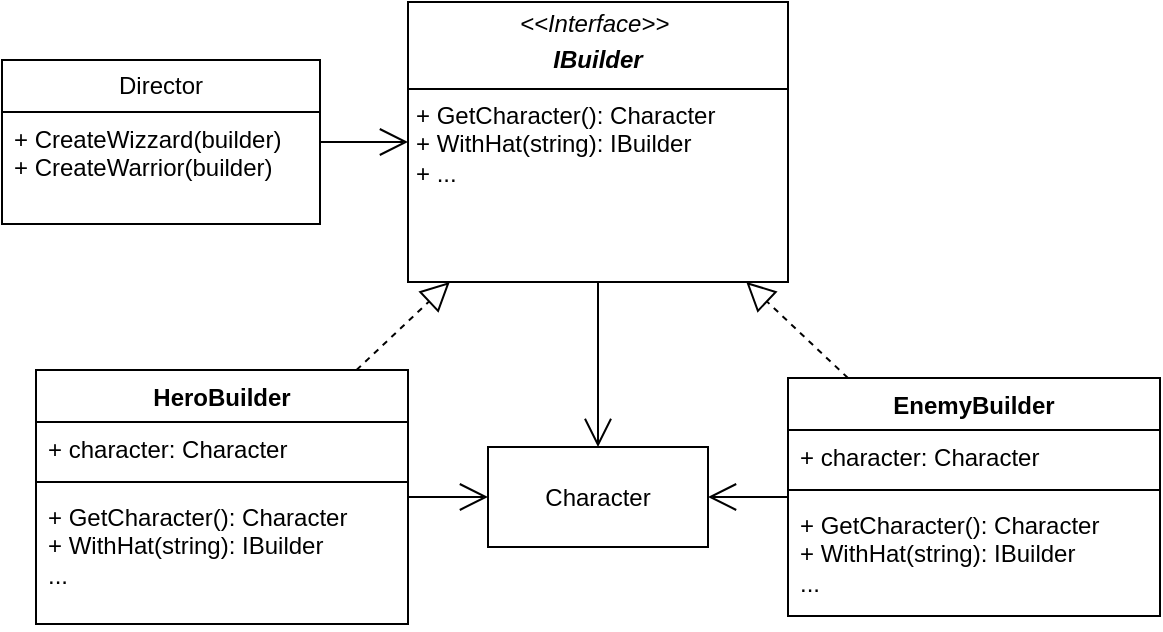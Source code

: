 <mxfile version="26.0.16">
  <diagram name="Сторінка-1" id="KAFWlHNbG4ezzqS_Tm6q">
    <mxGraphModel dx="915" dy="683" grid="0" gridSize="10" guides="1" tooltips="1" connect="1" arrows="1" fold="1" page="1" pageScale="1" pageWidth="1169" pageHeight="827" math="0" shadow="0">
      <root>
        <mxCell id="0" />
        <mxCell id="1" parent="0" />
        <mxCell id="Kc0o7BZu2yBqZyiRn3Rh-2" value="&lt;p style=&quot;margin:0px;margin-top:4px;text-align:center;&quot;&gt;&lt;i&gt;&amp;lt;&amp;lt;Interface&amp;gt;&amp;gt;&lt;b&gt;&amp;nbsp;&lt;/b&gt;&lt;/i&gt;&lt;/p&gt;&lt;p style=&quot;margin:0px;margin-top:4px;text-align:center;&quot;&gt;&lt;i&gt;&lt;b&gt;IBuilder&lt;/b&gt;&lt;/i&gt;&lt;/p&gt;&lt;hr size=&quot;1&quot; style=&quot;border-style:solid;&quot;&gt;&lt;p style=&quot;margin:0px;margin-left:4px;&quot;&gt;+ GetCharacter(): Character&lt;br&gt;+ WithHat(string): IBuilder&lt;/p&gt;&lt;p style=&quot;margin:0px;margin-left:4px;&quot;&gt;+ ...&lt;/p&gt;" style="verticalAlign=top;align=left;overflow=fill;html=1;whiteSpace=wrap;" vertex="1" parent="1">
          <mxGeometry x="616" y="279" width="190" height="140" as="geometry" />
        </mxCell>
        <mxCell id="Kc0o7BZu2yBqZyiRn3Rh-3" value="HeroBuilder" style="swimlane;fontStyle=1;align=center;verticalAlign=top;childLayout=stackLayout;horizontal=1;startSize=26;horizontalStack=0;resizeParent=1;resizeParentMax=0;resizeLast=0;collapsible=1;marginBottom=0;whiteSpace=wrap;html=1;" vertex="1" parent="1">
          <mxGeometry x="430" y="463" width="186" height="127" as="geometry">
            <mxRectangle x="224" y="585" width="101" height="26" as="alternateBounds" />
          </mxGeometry>
        </mxCell>
        <mxCell id="Kc0o7BZu2yBqZyiRn3Rh-4" value="+ character: Character" style="text;strokeColor=none;fillColor=none;align=left;verticalAlign=top;spacingLeft=4;spacingRight=4;overflow=hidden;rotatable=0;points=[[0,0.5],[1,0.5]];portConstraint=eastwest;whiteSpace=wrap;html=1;" vertex="1" parent="Kc0o7BZu2yBqZyiRn3Rh-3">
          <mxGeometry y="26" width="186" height="26" as="geometry" />
        </mxCell>
        <mxCell id="Kc0o7BZu2yBqZyiRn3Rh-5" value="" style="line;strokeWidth=1;fillColor=none;align=left;verticalAlign=middle;spacingTop=-1;spacingLeft=3;spacingRight=3;rotatable=0;labelPosition=right;points=[];portConstraint=eastwest;strokeColor=inherit;" vertex="1" parent="Kc0o7BZu2yBqZyiRn3Rh-3">
          <mxGeometry y="52" width="186" height="8" as="geometry" />
        </mxCell>
        <mxCell id="Kc0o7BZu2yBqZyiRn3Rh-6" value="+ GetCharacter(): Character&lt;div&gt;+ WithHat(string): IBuilder&lt;/div&gt;&lt;div&gt;...&lt;/div&gt;" style="text;strokeColor=none;fillColor=none;align=left;verticalAlign=top;spacingLeft=4;spacingRight=4;overflow=hidden;rotatable=0;points=[[0,0.5],[1,0.5]];portConstraint=eastwest;whiteSpace=wrap;html=1;" vertex="1" parent="Kc0o7BZu2yBqZyiRn3Rh-3">
          <mxGeometry y="60" width="186" height="67" as="geometry" />
        </mxCell>
        <mxCell id="Kc0o7BZu2yBqZyiRn3Rh-7" value="EnemyBuilder" style="swimlane;fontStyle=1;align=center;verticalAlign=top;childLayout=stackLayout;horizontal=1;startSize=26;horizontalStack=0;resizeParent=1;resizeParentMax=0;resizeLast=0;collapsible=1;marginBottom=0;whiteSpace=wrap;html=1;" vertex="1" parent="1">
          <mxGeometry x="806" y="467" width="186" height="119" as="geometry">
            <mxRectangle x="224" y="585" width="101" height="26" as="alternateBounds" />
          </mxGeometry>
        </mxCell>
        <mxCell id="Kc0o7BZu2yBqZyiRn3Rh-8" value="+ character: Character" style="text;strokeColor=none;fillColor=none;align=left;verticalAlign=top;spacingLeft=4;spacingRight=4;overflow=hidden;rotatable=0;points=[[0,0.5],[1,0.5]];portConstraint=eastwest;whiteSpace=wrap;html=1;" vertex="1" parent="Kc0o7BZu2yBqZyiRn3Rh-7">
          <mxGeometry y="26" width="186" height="26" as="geometry" />
        </mxCell>
        <mxCell id="Kc0o7BZu2yBqZyiRn3Rh-9" value="" style="line;strokeWidth=1;fillColor=none;align=left;verticalAlign=middle;spacingTop=-1;spacingLeft=3;spacingRight=3;rotatable=0;labelPosition=right;points=[];portConstraint=eastwest;strokeColor=inherit;" vertex="1" parent="Kc0o7BZu2yBqZyiRn3Rh-7">
          <mxGeometry y="52" width="186" height="8" as="geometry" />
        </mxCell>
        <mxCell id="Kc0o7BZu2yBqZyiRn3Rh-10" value="+ GetCharacter(): Character&lt;div&gt;+ WithHat(string): IBuilder&lt;/div&gt;&lt;div&gt;...&lt;/div&gt;" style="text;strokeColor=none;fillColor=none;align=left;verticalAlign=top;spacingLeft=4;spacingRight=4;overflow=hidden;rotatable=0;points=[[0,0.5],[1,0.5]];portConstraint=eastwest;whiteSpace=wrap;html=1;" vertex="1" parent="Kc0o7BZu2yBqZyiRn3Rh-7">
          <mxGeometry y="60" width="186" height="59" as="geometry" />
        </mxCell>
        <mxCell id="Kc0o7BZu2yBqZyiRn3Rh-11" value="" style="endArrow=block;dashed=1;endFill=0;endSize=12;html=1;rounded=0;" edge="1" parent="1" source="Kc0o7BZu2yBqZyiRn3Rh-3" target="Kc0o7BZu2yBqZyiRn3Rh-2">
          <mxGeometry width="160" relative="1" as="geometry">
            <mxPoint x="631" y="489" as="sourcePoint" />
            <mxPoint x="791" y="489" as="targetPoint" />
          </mxGeometry>
        </mxCell>
        <mxCell id="Kc0o7BZu2yBqZyiRn3Rh-12" value="" style="endArrow=block;dashed=1;endFill=0;endSize=12;html=1;rounded=0;" edge="1" parent="1" source="Kc0o7BZu2yBqZyiRn3Rh-7" target="Kc0o7BZu2yBqZyiRn3Rh-2">
          <mxGeometry width="160" relative="1" as="geometry">
            <mxPoint x="641" y="551" as="sourcePoint" />
            <mxPoint x="713" y="489" as="targetPoint" />
          </mxGeometry>
        </mxCell>
        <mxCell id="Kc0o7BZu2yBqZyiRn3Rh-13" value="Director" style="swimlane;fontStyle=0;childLayout=stackLayout;horizontal=1;startSize=26;fillColor=none;horizontalStack=0;resizeParent=1;resizeParentMax=0;resizeLast=0;collapsible=1;marginBottom=0;whiteSpace=wrap;html=1;" vertex="1" parent="1">
          <mxGeometry x="413" y="308" width="159" height="82" as="geometry" />
        </mxCell>
        <mxCell id="Kc0o7BZu2yBqZyiRn3Rh-14" value="+ CreateWizzard(builder)&lt;div&gt;+ CreateWarrior(builder)&lt;/div&gt;" style="text;strokeColor=none;fillColor=none;align=left;verticalAlign=top;spacingLeft=4;spacingRight=4;overflow=hidden;rotatable=0;points=[[0,0.5],[1,0.5]];portConstraint=eastwest;whiteSpace=wrap;html=1;" vertex="1" parent="Kc0o7BZu2yBqZyiRn3Rh-13">
          <mxGeometry y="26" width="159" height="56" as="geometry" />
        </mxCell>
        <mxCell id="Kc0o7BZu2yBqZyiRn3Rh-17" value="" style="endArrow=open;endFill=1;endSize=12;html=1;rounded=0;" edge="1" parent="1" source="Kc0o7BZu2yBqZyiRn3Rh-13" target="Kc0o7BZu2yBqZyiRn3Rh-2">
          <mxGeometry width="160" relative="1" as="geometry">
            <mxPoint x="492" y="415" as="sourcePoint" />
            <mxPoint x="652" y="415" as="targetPoint" />
          </mxGeometry>
        </mxCell>
        <mxCell id="Kc0o7BZu2yBqZyiRn3Rh-18" value="Character" style="html=1;whiteSpace=wrap;" vertex="1" parent="1">
          <mxGeometry x="656" y="501.5" width="110" height="50" as="geometry" />
        </mxCell>
        <mxCell id="Kc0o7BZu2yBqZyiRn3Rh-19" value="" style="endArrow=open;endFill=1;endSize=12;html=1;rounded=0;" edge="1" parent="1" source="Kc0o7BZu2yBqZyiRn3Rh-3" target="Kc0o7BZu2yBqZyiRn3Rh-18">
          <mxGeometry width="160" relative="1" as="geometry">
            <mxPoint x="678" y="619" as="sourcePoint" />
            <mxPoint x="838" y="619" as="targetPoint" />
          </mxGeometry>
        </mxCell>
        <mxCell id="Kc0o7BZu2yBqZyiRn3Rh-20" value="" style="endArrow=open;endFill=1;endSize=12;html=1;rounded=0;" edge="1" parent="1" source="Kc0o7BZu2yBqZyiRn3Rh-7" target="Kc0o7BZu2yBqZyiRn3Rh-18">
          <mxGeometry width="160" relative="1" as="geometry">
            <mxPoint x="678" y="569" as="sourcePoint" />
            <mxPoint x="795" y="663" as="targetPoint" />
          </mxGeometry>
        </mxCell>
        <mxCell id="Kc0o7BZu2yBqZyiRn3Rh-21" value="" style="endArrow=open;endFill=1;endSize=12;html=1;rounded=0;" edge="1" parent="1" source="Kc0o7BZu2yBqZyiRn3Rh-2" target="Kc0o7BZu2yBqZyiRn3Rh-18">
          <mxGeometry width="160" relative="1" as="geometry">
            <mxPoint x="676" y="555" as="sourcePoint" />
            <mxPoint x="793" y="649" as="targetPoint" />
          </mxGeometry>
        </mxCell>
      </root>
    </mxGraphModel>
  </diagram>
</mxfile>
